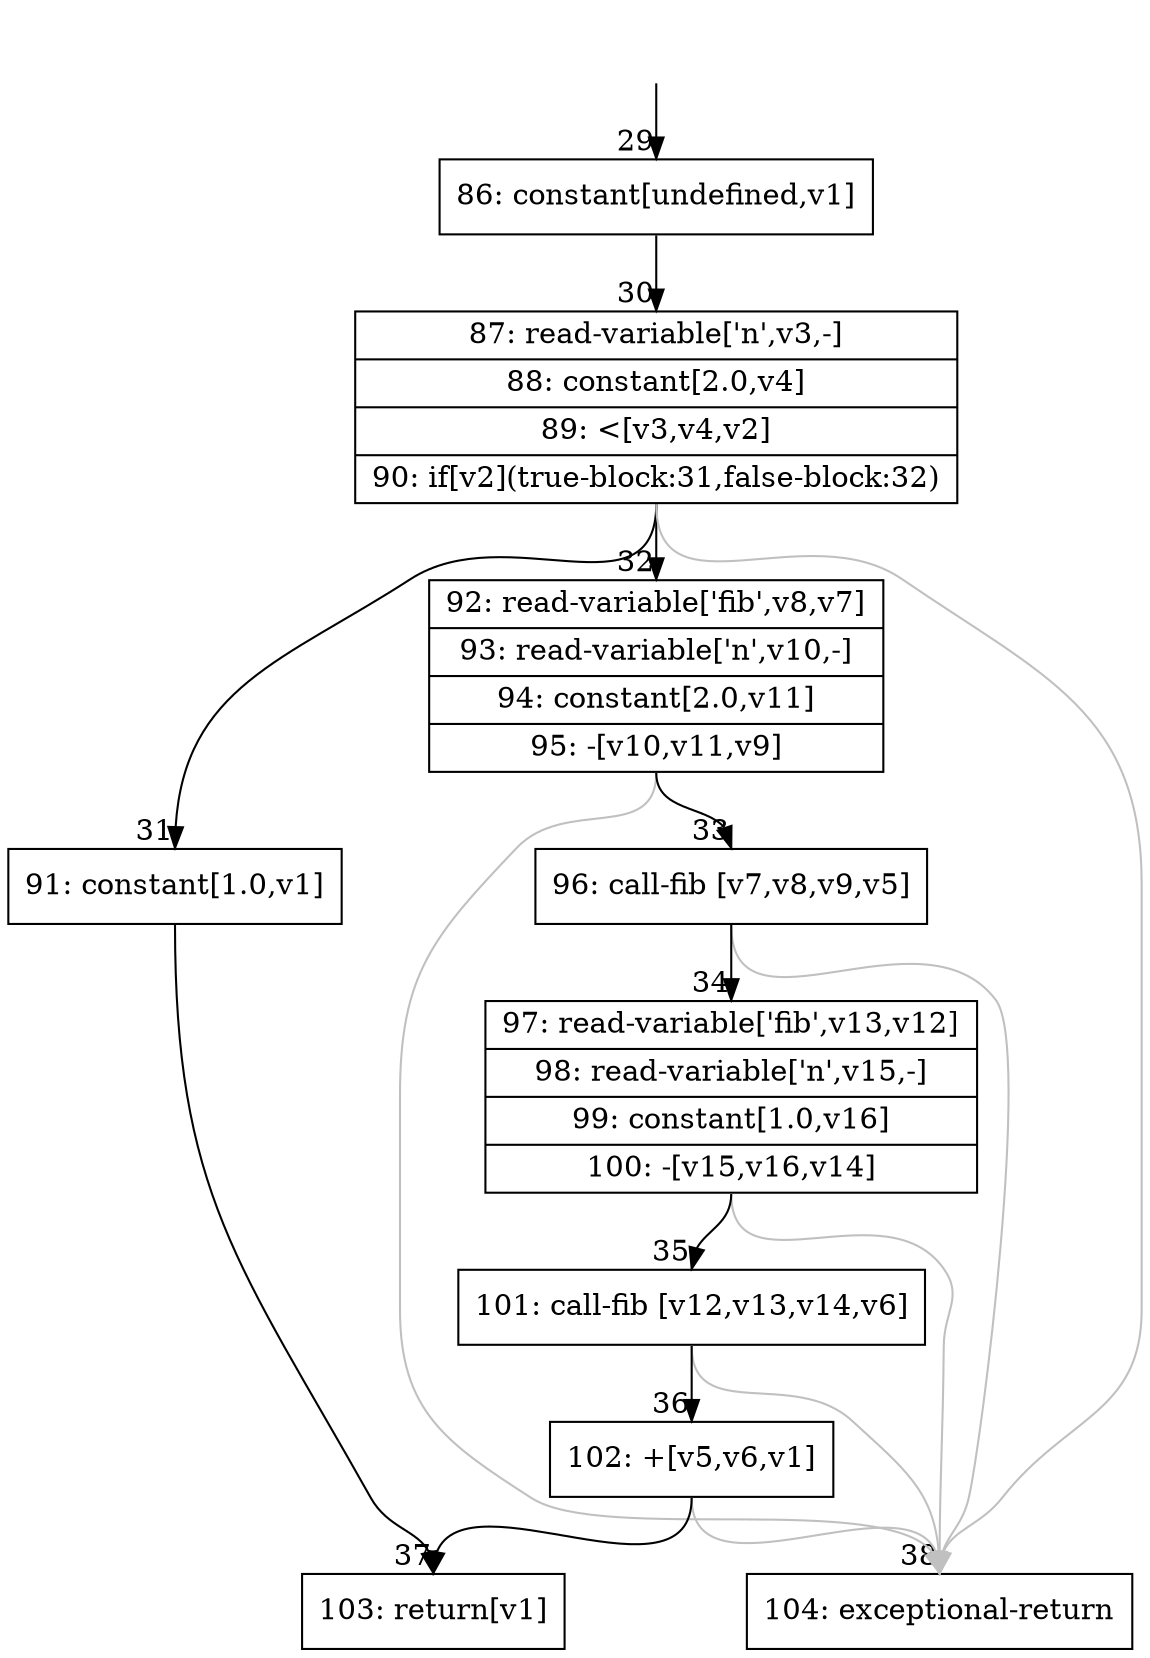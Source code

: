 digraph {
rankdir="TD"
BB_entry2[shape=none,label=""];
BB_entry2 -> BB29 [tailport=s, headport=n, headlabel="    29"]
BB29 [shape=record label="{86: constant[undefined,v1]}" ] 
BB29 -> BB30 [tailport=s, headport=n, headlabel="      30"]
BB30 [shape=record label="{87: read-variable['n',v3,-]|88: constant[2.0,v4]|89: \<[v3,v4,v2]|90: if[v2](true-block:31,false-block:32)}" ] 
BB30 -> BB31 [tailport=s, headport=n, headlabel="      31"]
BB30 -> BB32 [tailport=s, headport=n, headlabel="      32"]
BB30 -> BB38 [tailport=s, headport=n, color=gray, headlabel="      38"]
BB31 [shape=record label="{91: constant[1.0,v1]}" ] 
BB31 -> BB37 [tailport=s, headport=n, headlabel="      37"]
BB32 [shape=record label="{92: read-variable['fib',v8,v7]|93: read-variable['n',v10,-]|94: constant[2.0,v11]|95: -[v10,v11,v9]}" ] 
BB32 -> BB33 [tailport=s, headport=n, headlabel="      33"]
BB32 -> BB38 [tailport=s, headport=n, color=gray]
BB33 [shape=record label="{96: call-fib [v7,v8,v9,v5]}" ] 
BB33 -> BB34 [tailport=s, headport=n, headlabel="      34"]
BB33 -> BB38 [tailport=s, headport=n, color=gray]
BB34 [shape=record label="{97: read-variable['fib',v13,v12]|98: read-variable['n',v15,-]|99: constant[1.0,v16]|100: -[v15,v16,v14]}" ] 
BB34 -> BB35 [tailport=s, headport=n, headlabel="      35"]
BB34 -> BB38 [tailport=s, headport=n, color=gray]
BB35 [shape=record label="{101: call-fib [v12,v13,v14,v6]}" ] 
BB35 -> BB36 [tailport=s, headport=n, headlabel="      36"]
BB35 -> BB38 [tailport=s, headport=n, color=gray]
BB36 [shape=record label="{102: +[v5,v6,v1]}" ] 
BB36 -> BB37 [tailport=s, headport=n]
BB36 -> BB38 [tailport=s, headport=n, color=gray]
BB37 [shape=record label="{103: return[v1]}" ] 
BB38 [shape=record label="{104: exceptional-return}" ] 
//#$~ 17
}
